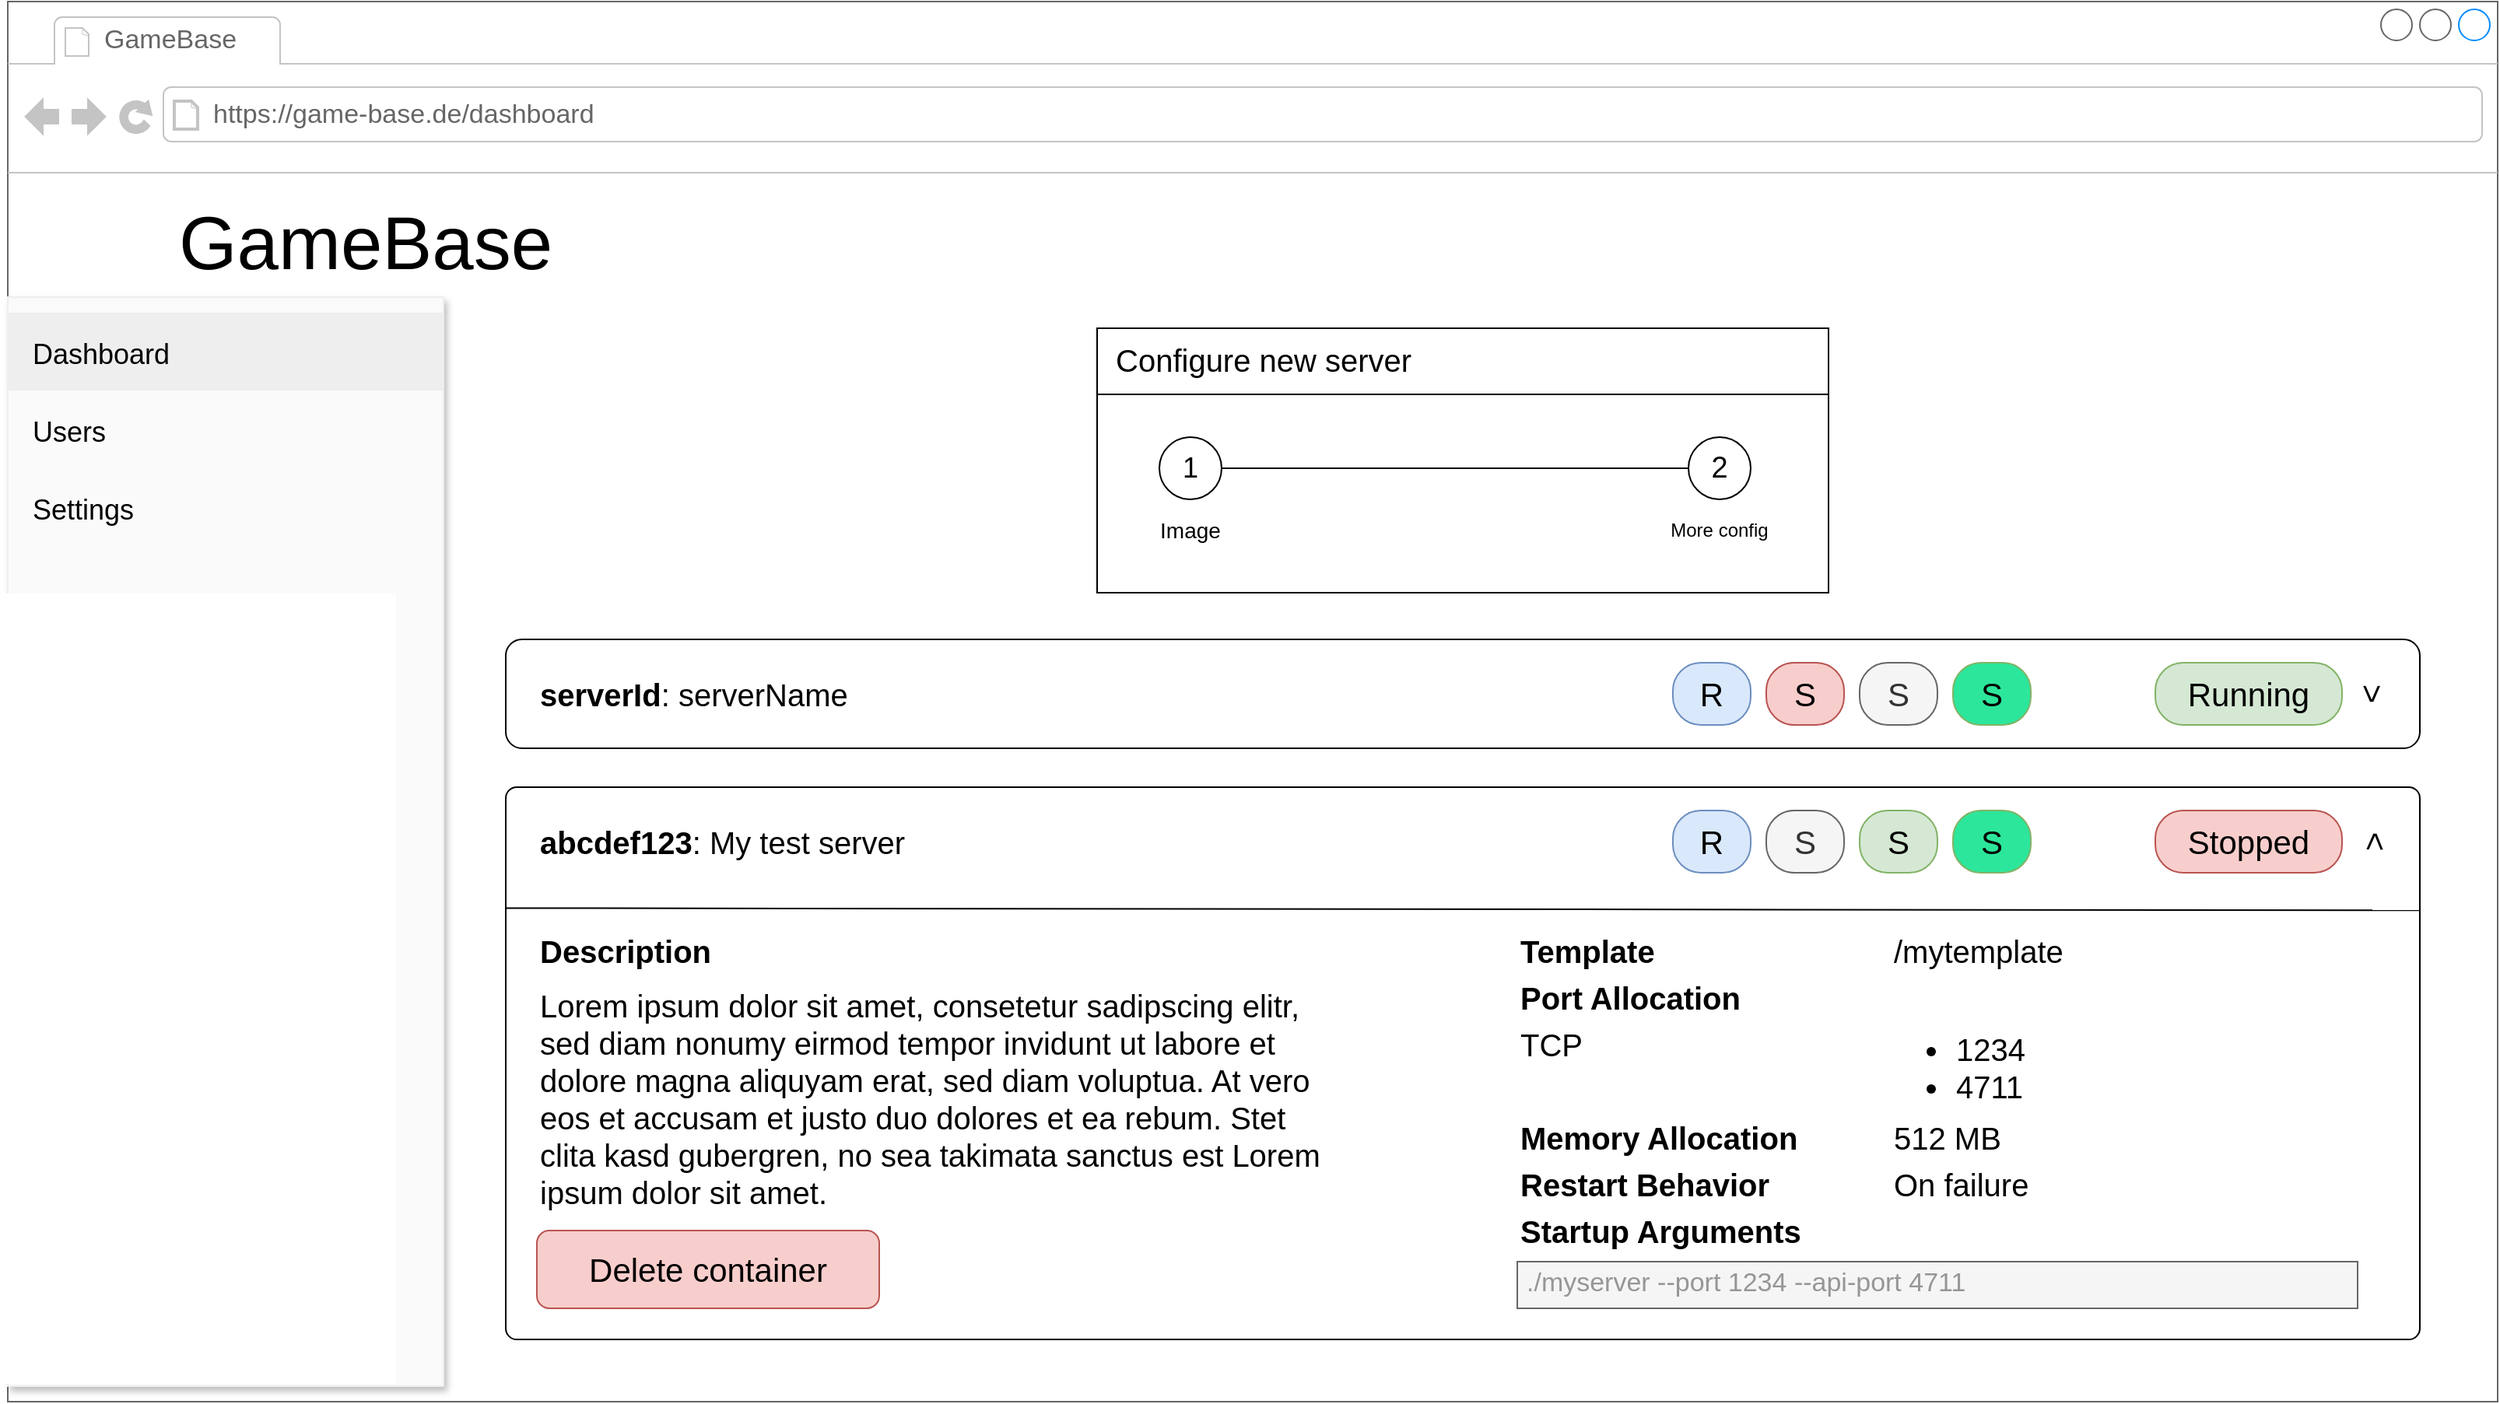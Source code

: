 <mxfile version="13.1.0" type="device"><diagram id="P2nICeyB83D_o3MBM88u" name="Page-1"><mxGraphModel dx="3631" dy="1090" grid="1" gridSize="10" guides="1" tooltips="1" connect="1" arrows="1" fold="1" page="1" pageScale="1" pageWidth="1600" pageHeight="900" math="0" shadow="0"><root><mxCell id="0"/><mxCell id="1" parent="0"/><mxCell id="S4quQOPPdDlZg4Q4hK5h-4" value="" style="strokeWidth=1;shadow=0;dashed=0;align=center;html=1;shape=mxgraph.mockup.containers.browserWindow;rSize=0;strokeColor=#666666;strokeColor2=#008cff;strokeColor3=#c4c4c4;mainText=,;recursiveResize=0;fontSize=16;" parent="1" vertex="1"><mxGeometry x="-10" width="1600" height="900" as="geometry"/></mxCell><mxCell id="nWFjginTThWVPtL1wIcc-9" value="" style="rounded=1;whiteSpace=wrap;html=1;" vertex="1" parent="S4quQOPPdDlZg4Q4hK5h-4"><mxGeometry x="320" y="410" width="1230" height="70" as="geometry"/></mxCell><mxCell id="S4quQOPPdDlZg4Q4hK5h-5" value="&lt;div&gt;GameBase&lt;/div&gt;" style="strokeWidth=1;shadow=0;dashed=0;align=center;html=1;shape=mxgraph.mockup.containers.anchor;fontSize=17;fontColor=#666666;align=left;" parent="S4quQOPPdDlZg4Q4hK5h-4" vertex="1"><mxGeometry x="60" y="12" width="220" height="26" as="geometry"/></mxCell><mxCell id="S4quQOPPdDlZg4Q4hK5h-6" value="https://game-base.de/dashboard" style="strokeWidth=1;shadow=0;dashed=0;align=center;html=1;shape=mxgraph.mockup.containers.anchor;rSize=0;fontSize=17;fontColor=#666666;align=left;" parent="S4quQOPPdDlZg4Q4hK5h-4" vertex="1"><mxGeometry x="130" y="60" width="250" height="26" as="geometry"/></mxCell><mxCell id="S4quQOPPdDlZg4Q4hK5h-7" value="" style="shape=image;html=1;verticalAlign=top;verticalLabelPosition=bottom;labelBackgroundColor=#ffffff;imageAspect=0;aspect=fixed;image=https://cdn1.iconfinder.com/data/icons/material-core/18/menu-128.png" parent="S4quQOPPdDlZg4Q4hK5h-4" vertex="1"><mxGeometry x="30" y="130" width="50" height="50" as="geometry"/></mxCell><mxCell id="S4quQOPPdDlZg4Q4hK5h-8" value="GameBase" style="text;html=1;strokeColor=none;fillColor=none;align=center;verticalAlign=middle;whiteSpace=wrap;rounded=0;fontSize=48;" parent="S4quQOPPdDlZg4Q4hK5h-4" vertex="1"><mxGeometry x="210" y="145" width="40" height="20" as="geometry"/></mxCell><mxCell id="S4quQOPPdDlZg4Q4hK5h-14" value="" style="shape=rect;fillColor=#FAFAFA;strokeColor=#eeeeee;shadow=1;fontSize=52;" parent="S4quQOPPdDlZg4Q4hK5h-4" vertex="1"><mxGeometry y="190" width="280" height="700" as="geometry"/></mxCell><mxCell id="S4quQOPPdDlZg4Q4hK5h-15" value="Dashboard" style="text;fontSize=18;fontColor=#000000;align=left;spacing=16;fillColor=#eeeeee;verticalAlign=middle;resizeWidth=1;" parent="S4quQOPPdDlZg4Q4hK5h-14" vertex="1"><mxGeometry width="280" height="50" relative="1" as="geometry"><mxPoint y="10" as="offset"/></mxGeometry></mxCell><mxCell id="S4quQOPPdDlZg4Q4hK5h-16" value="Users" style="text;fontSize=18;fontColor=#000000;align=left;spacing=16;verticalAlign=middle;resizeWidth=1;" parent="S4quQOPPdDlZg4Q4hK5h-14" vertex="1"><mxGeometry width="280" height="50" relative="1" as="geometry"><mxPoint y="60" as="offset"/></mxGeometry></mxCell><mxCell id="S4quQOPPdDlZg4Q4hK5h-17" value="Settings" style="text;fontSize=18;fontColor=#000000;align=left;spacing=16;verticalAlign=middle;resizeWidth=1;" parent="S4quQOPPdDlZg4Q4hK5h-14" vertex="1"><mxGeometry width="280" height="50" relative="1" as="geometry"><mxPoint y="110" as="offset"/></mxGeometry></mxCell><mxCell id="nWFjginTThWVPtL1wIcc-1" value="" style="rounded=0;whiteSpace=wrap;html=1;" vertex="1" parent="S4quQOPPdDlZg4Q4hK5h-4"><mxGeometry x="700" y="210" width="470" height="170" as="geometry"/></mxCell><mxCell id="nWFjginTThWVPtL1wIcc-2" value="Configure new server" style="text;html=1;strokeColor=none;fillColor=none;align=left;verticalAlign=middle;whiteSpace=wrap;rounded=0;fontSize=20;" vertex="1" parent="S4quQOPPdDlZg4Q4hK5h-4"><mxGeometry x="710" y="220" width="210" height="20" as="geometry"/></mxCell><mxCell id="nWFjginTThWVPtL1wIcc-3" value="" style="endArrow=none;html=1;exitX=0;exitY=0.25;exitDx=0;exitDy=0;entryX=1;entryY=0.25;entryDx=0;entryDy=0;" edge="1" parent="S4quQOPPdDlZg4Q4hK5h-4" source="nWFjginTThWVPtL1wIcc-1" target="nWFjginTThWVPtL1wIcc-1"><mxGeometry width="50" height="50" relative="1" as="geometry"><mxPoint x="740" y="480" as="sourcePoint"/><mxPoint x="790" y="430" as="targetPoint"/></mxGeometry></mxCell><mxCell id="nWFjginTThWVPtL1wIcc-4" value="&lt;font style=&quot;font-size: 18px&quot;&gt;1&lt;/font&gt;" style="ellipse;whiteSpace=wrap;html=1;aspect=fixed;" vertex="1" parent="S4quQOPPdDlZg4Q4hK5h-4"><mxGeometry x="740" y="280" width="40" height="40" as="geometry"/></mxCell><mxCell id="nWFjginTThWVPtL1wIcc-5" value="" style="endArrow=none;html=1;entryX=0;entryY=0.5;entryDx=0;entryDy=0;exitX=1;exitY=0.5;exitDx=0;exitDy=0;" edge="1" parent="S4quQOPPdDlZg4Q4hK5h-4" source="nWFjginTThWVPtL1wIcc-4" target="nWFjginTThWVPtL1wIcc-6"><mxGeometry width="50" height="50" relative="1" as="geometry"><mxPoint x="470" y="380" as="sourcePoint"/><mxPoint x="520" y="330" as="targetPoint"/></mxGeometry></mxCell><mxCell id="nWFjginTThWVPtL1wIcc-6" value="&lt;font style=&quot;font-size: 19px&quot;&gt;2&lt;/font&gt;" style="ellipse;whiteSpace=wrap;html=1;aspect=fixed;" vertex="1" parent="S4quQOPPdDlZg4Q4hK5h-4"><mxGeometry x="1080" y="280" width="40" height="40" as="geometry"/></mxCell><mxCell id="nWFjginTThWVPtL1wIcc-7" value="&lt;font style=&quot;font-size: 14px&quot;&gt;Image&lt;/font&gt;" style="text;html=1;strokeColor=none;fillColor=none;align=center;verticalAlign=middle;whiteSpace=wrap;rounded=0;" vertex="1" parent="S4quQOPPdDlZg4Q4hK5h-4"><mxGeometry x="740" y="330" width="40" height="20" as="geometry"/></mxCell><mxCell id="nWFjginTThWVPtL1wIcc-8" value="More config" style="text;html=1;strokeColor=none;fillColor=none;align=center;verticalAlign=middle;whiteSpace=wrap;rounded=0;" vertex="1" parent="S4quQOPPdDlZg4Q4hK5h-4"><mxGeometry x="1060" y="330" width="80" height="20" as="geometry"/></mxCell><mxCell id="S4quQOPPdDlZg4Q4hK5h-43" value="&lt;b&gt;serverId&lt;/b&gt;: serverName" style="text;html=1;strokeColor=none;fillColor=none;align=left;verticalAlign=middle;whiteSpace=wrap;rounded=0;fontSize=20;" parent="S4quQOPPdDlZg4Q4hK5h-4" vertex="1"><mxGeometry x="340" y="435" width="240" height="20" as="geometry"/></mxCell><mxCell id="nWFjginTThWVPtL1wIcc-12" value="&lt;font style=&quot;font-size: 21px&quot;&gt;R&lt;/font&gt;" style="rounded=1;whiteSpace=wrap;html=1;arcSize=45;fillColor=#dae8fc;strokeColor=#6c8ebf;" vertex="1" parent="S4quQOPPdDlZg4Q4hK5h-4"><mxGeometry x="1070" y="425" width="50" height="40" as="geometry"/></mxCell><mxCell id="nWFjginTThWVPtL1wIcc-13" value="&lt;font style=&quot;font-size: 21px&quot;&gt;S&lt;/font&gt;" style="rounded=1;whiteSpace=wrap;html=1;arcSize=45;fillColor=#f8cecc;strokeColor=#b85450;" vertex="1" parent="S4quQOPPdDlZg4Q4hK5h-4"><mxGeometry x="1130" y="425" width="50" height="40" as="geometry"/></mxCell><mxCell id="nWFjginTThWVPtL1wIcc-14" value="&lt;font style=&quot;font-size: 21px&quot;&gt;S&lt;/font&gt;" style="rounded=1;whiteSpace=wrap;html=1;arcSize=45;fillColor=#f5f5f5;strokeColor=#666666;fontColor=#333333;" vertex="1" parent="S4quQOPPdDlZg4Q4hK5h-4"><mxGeometry x="1190" y="425" width="50" height="40" as="geometry"/></mxCell><mxCell id="nWFjginTThWVPtL1wIcc-15" value="&lt;font style=&quot;font-size: 21px&quot;&gt;S&lt;/font&gt;" style="rounded=1;whiteSpace=wrap;html=1;arcSize=45;fillColor=#2ce69b;strokeColor=#82b366;" vertex="1" parent="S4quQOPPdDlZg4Q4hK5h-4"><mxGeometry x="1250" y="425" width="50" height="40" as="geometry"/></mxCell><mxCell id="nWFjginTThWVPtL1wIcc-16" value="&lt;font style=&quot;font-size: 21px&quot;&gt;Running&lt;/font&gt;" style="rounded=1;whiteSpace=wrap;html=1;arcSize=45;fillColor=#d5e8d4;strokeColor=#82b366;" vertex="1" parent="S4quQOPPdDlZg4Q4hK5h-4"><mxGeometry x="1380" y="425" width="120" height="40" as="geometry"/></mxCell><mxCell id="nWFjginTThWVPtL1wIcc-17" value="&lt;font style=&quot;font-size: 21px&quot;&gt;&amp;gt;&lt;/font&gt;" style="text;html=1;strokeColor=none;fillColor=none;align=center;verticalAlign=middle;whiteSpace=wrap;rounded=0;rotation=90;" vertex="1" parent="S4quQOPPdDlZg4Q4hK5h-4"><mxGeometry x="1500" y="435" width="40" height="20" as="geometry"/></mxCell><mxCell id="nWFjginTThWVPtL1wIcc-19" value="" style="rounded=1;whiteSpace=wrap;html=1;arcSize=2;" vertex="1" parent="S4quQOPPdDlZg4Q4hK5h-4"><mxGeometry x="320" y="505" width="1230" height="355" as="geometry"/></mxCell><mxCell id="nWFjginTThWVPtL1wIcc-20" value="&lt;b&gt;abcdef123&lt;/b&gt;: My test server" style="text;html=1;strokeColor=none;fillColor=none;align=left;verticalAlign=middle;whiteSpace=wrap;rounded=0;fontSize=20;" vertex="1" parent="S4quQOPPdDlZg4Q4hK5h-4"><mxGeometry x="340" y="530" width="240" height="20" as="geometry"/></mxCell><mxCell id="nWFjginTThWVPtL1wIcc-22" value="&lt;font style=&quot;font-size: 21px&quot;&gt;R&lt;/font&gt;" style="rounded=1;whiteSpace=wrap;html=1;arcSize=45;fillColor=#dae8fc;strokeColor=#6c8ebf;" vertex="1" parent="S4quQOPPdDlZg4Q4hK5h-4"><mxGeometry x="1070" y="520" width="50" height="40" as="geometry"/></mxCell><mxCell id="nWFjginTThWVPtL1wIcc-23" value="&lt;font style=&quot;font-size: 21px&quot;&gt;S&lt;/font&gt;" style="rounded=1;whiteSpace=wrap;html=1;arcSize=45;fillColor=#f5f5f5;strokeColor=#666666;fontColor=#333333;" vertex="1" parent="S4quQOPPdDlZg4Q4hK5h-4"><mxGeometry x="1130" y="520" width="50" height="40" as="geometry"/></mxCell><mxCell id="nWFjginTThWVPtL1wIcc-24" value="&lt;font style=&quot;font-size: 21px&quot;&gt;S&lt;/font&gt;" style="rounded=1;whiteSpace=wrap;html=1;arcSize=45;fillColor=#d5e8d4;strokeColor=#82b366;" vertex="1" parent="S4quQOPPdDlZg4Q4hK5h-4"><mxGeometry x="1190" y="520" width="50" height="40" as="geometry"/></mxCell><mxCell id="nWFjginTThWVPtL1wIcc-25" value="&lt;font style=&quot;font-size: 21px&quot;&gt;S&lt;/font&gt;" style="rounded=1;whiteSpace=wrap;html=1;arcSize=45;fillColor=#2ce69b;strokeColor=#82b366;" vertex="1" parent="S4quQOPPdDlZg4Q4hK5h-4"><mxGeometry x="1250" y="520" width="50" height="40" as="geometry"/></mxCell><mxCell id="nWFjginTThWVPtL1wIcc-26" value="&lt;font style=&quot;font-size: 21px&quot;&gt;Stopped&lt;/font&gt;" style="rounded=1;whiteSpace=wrap;html=1;arcSize=45;fillColor=#f8cecc;strokeColor=#b85450;" vertex="1" parent="S4quQOPPdDlZg4Q4hK5h-4"><mxGeometry x="1380" y="520" width="120" height="40" as="geometry"/></mxCell><mxCell id="nWFjginTThWVPtL1wIcc-27" value="&lt;font style=&quot;font-size: 21px&quot;&gt;&amp;gt;&lt;/font&gt;" style="text;html=1;strokeColor=none;fillColor=none;align=center;verticalAlign=middle;whiteSpace=wrap;rounded=0;rotation=-89;" vertex="1" parent="S4quQOPPdDlZg4Q4hK5h-4"><mxGeometry x="1500" y="530" width="40" height="20" as="geometry"/></mxCell><mxCell id="nWFjginTThWVPtL1wIcc-29" value="" style="endArrow=none;html=1;exitX=0;exitY=0.219;exitDx=0;exitDy=0;exitPerimeter=0;entryX=1;entryY=0.223;entryDx=0;entryDy=0;entryPerimeter=0;" edge="1" parent="S4quQOPPdDlZg4Q4hK5h-4" source="nWFjginTThWVPtL1wIcc-19" target="nWFjginTThWVPtL1wIcc-19"><mxGeometry width="50" height="50" relative="1" as="geometry"><mxPoint x="890" y="660" as="sourcePoint"/><mxPoint x="940" y="610" as="targetPoint"/></mxGeometry></mxCell><mxCell id="nWFjginTThWVPtL1wIcc-31" value="&lt;b&gt;Description&lt;/b&gt;" style="text;html=1;strokeColor=none;fillColor=none;align=left;verticalAlign=middle;whiteSpace=wrap;rounded=0;fontSize=20;" vertex="1" parent="S4quQOPPdDlZg4Q4hK5h-4"><mxGeometry x="340" y="600" width="150" height="20" as="geometry"/></mxCell><mxCell id="nWFjginTThWVPtL1wIcc-32" value="&lt;div&gt;Lorem ipsum dolor sit amet, consetetur sadipscing elitr, sed diam nonumy eirmod tempor invidunt ut labore et dolore magna aliquyam erat, sed diam voluptua. At vero eos et accusam et justo duo dolores et ea rebum. Stet clita kasd gubergren, no sea takimata sanctus est Lorem ipsum dolor sit amet.&lt;/div&gt;" style="text;html=1;strokeColor=none;fillColor=none;align=left;verticalAlign=middle;whiteSpace=wrap;rounded=0;fontSize=20;" vertex="1" parent="S4quQOPPdDlZg4Q4hK5h-4"><mxGeometry x="340" y="690" width="510" height="30" as="geometry"/></mxCell><mxCell id="nWFjginTThWVPtL1wIcc-33" value="&lt;b&gt;Template&lt;/b&gt;" style="text;html=1;strokeColor=none;fillColor=none;align=left;verticalAlign=middle;whiteSpace=wrap;rounded=0;fontSize=20;" vertex="1" parent="S4quQOPPdDlZg4Q4hK5h-4"><mxGeometry x="970" y="600" width="170" height="20" as="geometry"/></mxCell><mxCell id="nWFjginTThWVPtL1wIcc-34" value="/mytemplate" style="text;html=1;strokeColor=none;fillColor=none;align=left;verticalAlign=middle;whiteSpace=wrap;rounded=0;fontSize=20;" vertex="1" parent="S4quQOPPdDlZg4Q4hK5h-4"><mxGeometry x="1210" y="600" width="170" height="20" as="geometry"/></mxCell><mxCell id="nWFjginTThWVPtL1wIcc-36" value="&lt;b&gt;Port Allocation&lt;br&gt;&lt;/b&gt;" style="text;html=1;strokeColor=none;fillColor=none;align=left;verticalAlign=middle;whiteSpace=wrap;rounded=0;fontSize=20;" vertex="1" parent="S4quQOPPdDlZg4Q4hK5h-4"><mxGeometry x="970" y="630" width="170" height="20" as="geometry"/></mxCell><mxCell id="nWFjginTThWVPtL1wIcc-37" value="TCP" style="text;html=1;strokeColor=none;fillColor=none;align=left;verticalAlign=middle;whiteSpace=wrap;rounded=0;fontSize=20;" vertex="1" parent="S4quQOPPdDlZg4Q4hK5h-4"><mxGeometry x="970" y="660" width="170" height="20" as="geometry"/></mxCell><mxCell id="nWFjginTThWVPtL1wIcc-38" value="&lt;ul&gt;&lt;li&gt;1234&lt;/li&gt;&lt;li&gt;4711&lt;br&gt;&lt;/li&gt;&lt;/ul&gt;" style="text;html=1;strokeColor=none;fillColor=none;align=left;verticalAlign=middle;whiteSpace=wrap;rounded=0;fontSize=20;" vertex="1" parent="S4quQOPPdDlZg4Q4hK5h-4"><mxGeometry x="1210" y="660" width="170" height="50" as="geometry"/></mxCell><mxCell id="nWFjginTThWVPtL1wIcc-41" value="&lt;b&gt;Memory Allocation&lt;br&gt;&lt;/b&gt;" style="text;html=1;strokeColor=none;fillColor=none;align=left;verticalAlign=middle;whiteSpace=wrap;rounded=0;fontSize=20;" vertex="1" parent="S4quQOPPdDlZg4Q4hK5h-4"><mxGeometry x="970" y="720" width="210" height="20" as="geometry"/></mxCell><mxCell id="nWFjginTThWVPtL1wIcc-42" value="512 MB" style="text;html=1;strokeColor=none;fillColor=none;align=left;verticalAlign=middle;whiteSpace=wrap;rounded=0;fontSize=20;" vertex="1" parent="S4quQOPPdDlZg4Q4hK5h-4"><mxGeometry x="1210" y="720" width="170" height="20" as="geometry"/></mxCell><mxCell id="nWFjginTThWVPtL1wIcc-43" value="&lt;b&gt;Restart Behavior&lt;br&gt;&lt;/b&gt;" style="text;html=1;strokeColor=none;fillColor=none;align=left;verticalAlign=middle;whiteSpace=wrap;rounded=0;fontSize=20;" vertex="1" parent="S4quQOPPdDlZg4Q4hK5h-4"><mxGeometry x="970" y="750" width="210" height="20" as="geometry"/></mxCell><mxCell id="nWFjginTThWVPtL1wIcc-44" value="&lt;b&gt;Startup Arguments&lt;br&gt;&lt;/b&gt;" style="text;html=1;strokeColor=none;fillColor=none;align=left;verticalAlign=middle;whiteSpace=wrap;rounded=0;fontSize=20;" vertex="1" parent="S4quQOPPdDlZg4Q4hK5h-4"><mxGeometry x="970" y="780" width="210" height="20" as="geometry"/></mxCell><mxCell id="nWFjginTThWVPtL1wIcc-45" value="&lt;font color=&quot;#969696&quot;&gt;./myserver --port 1234 --api-port 4711&lt;/font&gt;" style="strokeWidth=1;shadow=0;dashed=0;align=center;html=1;shape=mxgraph.mockup.text.textBox;fontColor=#333333;align=left;fontSize=17;spacingLeft=4;spacingTop=-3;strokeColor=#666666;mainText=;fillColor=#f5f5f5;" vertex="1" parent="S4quQOPPdDlZg4Q4hK5h-4"><mxGeometry x="970" y="810" width="540" height="30" as="geometry"/></mxCell><mxCell id="nWFjginTThWVPtL1wIcc-46" value="On failure" style="text;html=1;strokeColor=none;fillColor=none;align=left;verticalAlign=middle;whiteSpace=wrap;rounded=0;fontSize=20;" vertex="1" parent="S4quQOPPdDlZg4Q4hK5h-4"><mxGeometry x="1210" y="750" width="170" height="20" as="geometry"/></mxCell><mxCell id="nWFjginTThWVPtL1wIcc-47" value="&lt;font style=&quot;font-size: 21px&quot;&gt;Delete container&lt;br&gt;&lt;/font&gt;" style="rounded=1;whiteSpace=wrap;html=1;arcSize=16;fillColor=#f8cecc;strokeColor=#b85450;" vertex="1" parent="S4quQOPPdDlZg4Q4hK5h-4"><mxGeometry x="340" y="790" width="220" height="50" as="geometry"/></mxCell></root></mxGraphModel></diagram></mxfile>